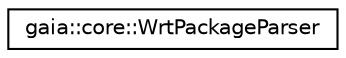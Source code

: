 digraph G
{
  edge [fontname="Helvetica",fontsize="10",labelfontname="Helvetica",labelfontsize="10"];
  node [fontname="Helvetica",fontsize="10",shape=record];
  rankdir=LR;
  Node1 [label="gaia::core::WrtPackageParser",height=0.2,width=0.4,color="black", fillcolor="white", style="filled",URL="$d7/d3b/classgaia_1_1core_1_1_wrt_package_parser.html",tooltip="parse a web runtime package."];
}
